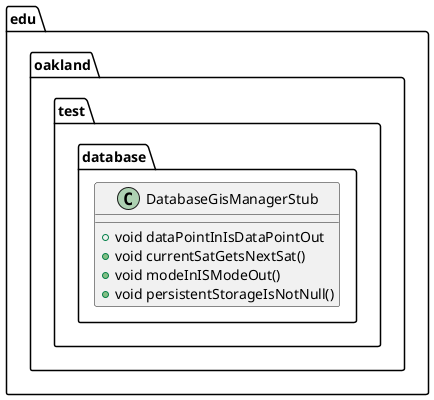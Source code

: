 @startuml DatabaseGisManagerStub

package edu.oakland.test.database {
    class DatabaseGisManagerStub {
        __
        + void dataPointInIsDataPointOut
        + void currentSatGetsNextSat()
        + void modeInISModeOut()
        + void persistentStorageIsNotNull()
    }
}

@enduml